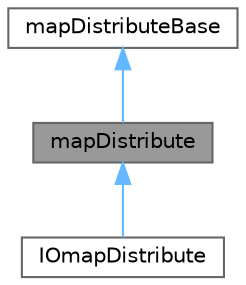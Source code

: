 digraph "mapDistribute"
{
 // LATEX_PDF_SIZE
  bgcolor="transparent";
  edge [fontname=Helvetica,fontsize=10,labelfontname=Helvetica,labelfontsize=10];
  node [fontname=Helvetica,fontsize=10,shape=box,height=0.2,width=0.4];
  Node1 [id="Node000001",label="mapDistribute",height=0.2,width=0.4,color="gray40", fillcolor="grey60", style="filled", fontcolor="black",tooltip="Class containing processor-to-processor mapping information."];
  Node2 -> Node1 [id="edge1_Node000001_Node000002",dir="back",color="steelblue1",style="solid",tooltip=" "];
  Node2 [id="Node000002",label="mapDistributeBase",height=0.2,width=0.4,color="gray40", fillcolor="white", style="filled",URL="$classFoam_1_1mapDistributeBase.html",tooltip="Class containing processor-to-processor mapping information."];
  Node1 -> Node3 [id="edge2_Node000001_Node000003",dir="back",color="steelblue1",style="solid",tooltip=" "];
  Node3 [id="Node000003",label="IOmapDistribute",height=0.2,width=0.4,color="gray40", fillcolor="white", style="filled",URL="$classFoam_1_1IOmapDistribute.html",tooltip="IOmapDistribute is derived from mapDistribute and IOobject to give the mapDistribute automatic IO fun..."];
}

